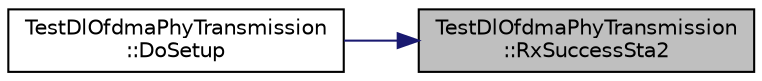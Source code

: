 digraph "TestDlOfdmaPhyTransmission::RxSuccessSta2"
{
 // LATEX_PDF_SIZE
  edge [fontname="Helvetica",fontsize="10",labelfontname="Helvetica",labelfontsize="10"];
  node [fontname="Helvetica",fontsize="10",shape=record];
  rankdir="RL";
  Node1 [label="TestDlOfdmaPhyTransmission\l::RxSuccessSta2",height=0.2,width=0.4,color="black", fillcolor="grey75", style="filled", fontcolor="black",tooltip="Receive success function for STA 2."];
  Node1 -> Node2 [dir="back",color="midnightblue",fontsize="10",style="solid",fontname="Helvetica"];
  Node2 [label="TestDlOfdmaPhyTransmission\l::DoSetup",height=0.2,width=0.4,color="black", fillcolor="white", style="filled",URL="$class_test_dl_ofdma_phy_transmission.html#a49d57216ff08635abb5981b5a0e0fdd3",tooltip="Implementation to do any local setup required for this TestCase."];
}
